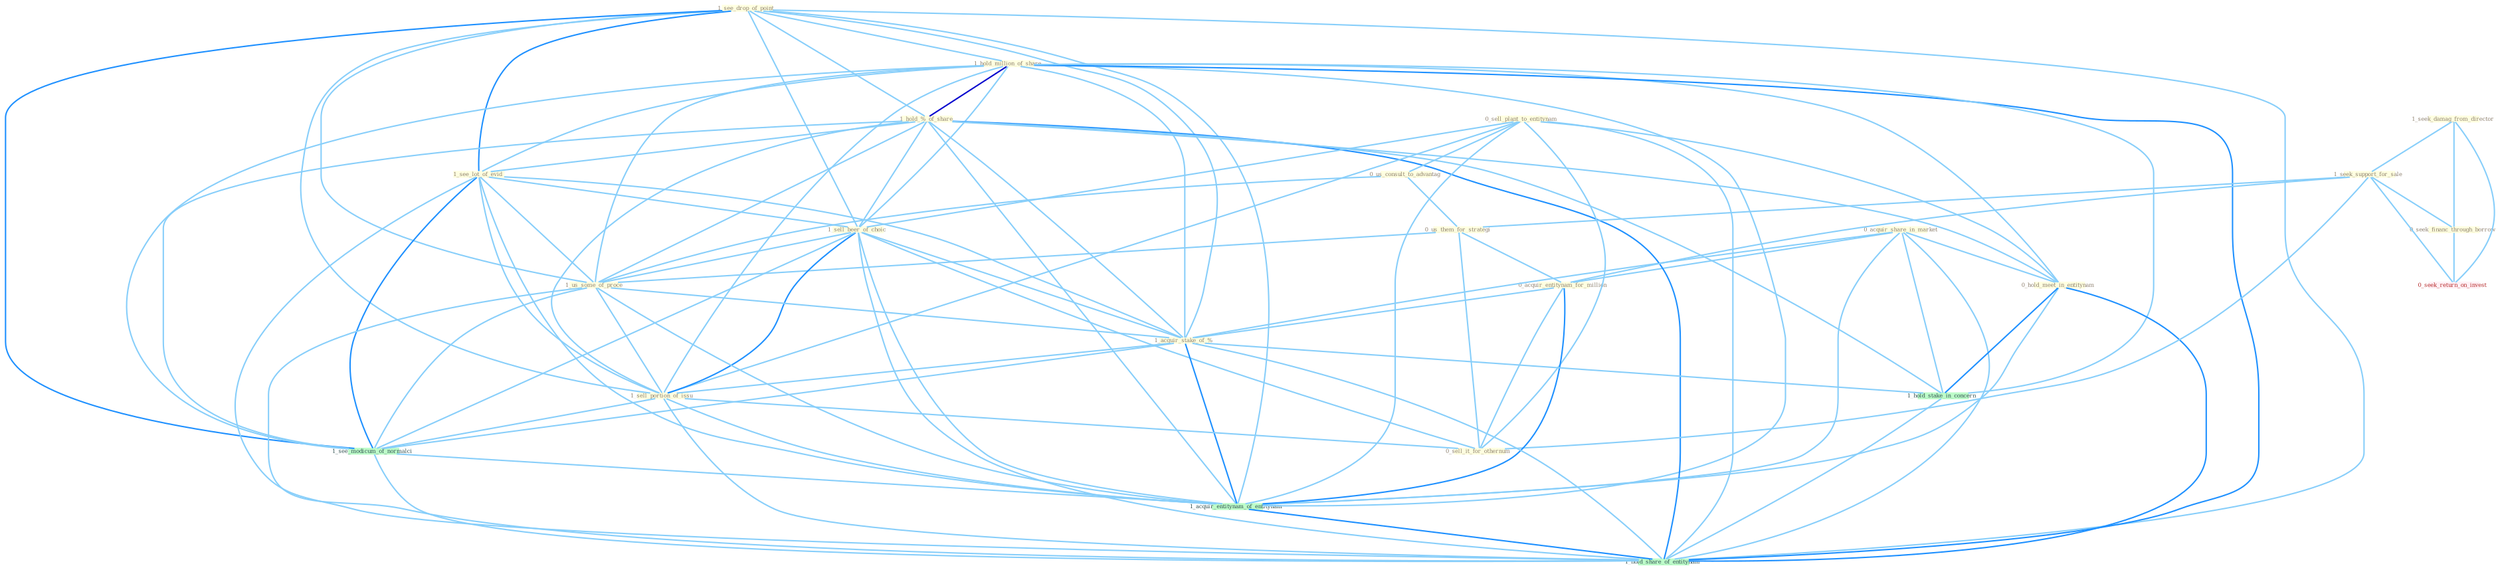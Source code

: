 Graph G{ 
    node
    [shape=polygon,style=filled,width=.5,height=.06,color="#BDFCC9",fixedsize=true,fontsize=4,
    fontcolor="#2f4f4f"];
    {node
    [color="#ffffe0", fontcolor="#8b7d6b"] "1_seek_damag_from_director " "1_see_drop_of_point " "0_acquir_share_in_market " "1_hold_million_of_share " "1_hold_%_of_share " "0_sell_plant_to_entitynam " "0_hold_meet_in_entitynam " "0_us_consult_to_advantag " "1_seek_support_for_sale " "0_us_them_for_strategi " "1_see_lot_of_evid " "0_acquir_entitynam_for_million " "1_sell_beer_of_choic " "1_us_some_of_proce " "1_acquir_stake_of_% " "0_seek_financ_through_borrow " "1_sell_portion_of_issu " "0_sell_it_for_othernum "}
{node [color="#fff0f5", fontcolor="#b22222"] "0_seek_return_on_invest "}
edge [color="#B0E2FF"];

	"1_seek_damag_from_director " -- "1_seek_support_for_sale " [w="1", color="#87cefa" ];
	"1_seek_damag_from_director " -- "0_seek_financ_through_borrow " [w="1", color="#87cefa" ];
	"1_seek_damag_from_director " -- "0_seek_return_on_invest " [w="1", color="#87cefa" ];
	"1_see_drop_of_point " -- "1_hold_million_of_share " [w="1", color="#87cefa" ];
	"1_see_drop_of_point " -- "1_hold_%_of_share " [w="1", color="#87cefa" ];
	"1_see_drop_of_point " -- "1_see_lot_of_evid " [w="2", color="#1e90ff" , len=0.8];
	"1_see_drop_of_point " -- "1_sell_beer_of_choic " [w="1", color="#87cefa" ];
	"1_see_drop_of_point " -- "1_us_some_of_proce " [w="1", color="#87cefa" ];
	"1_see_drop_of_point " -- "1_acquir_stake_of_% " [w="1", color="#87cefa" ];
	"1_see_drop_of_point " -- "1_sell_portion_of_issu " [w="1", color="#87cefa" ];
	"1_see_drop_of_point " -- "1_see_modicum_of_normalci " [w="2", color="#1e90ff" , len=0.8];
	"1_see_drop_of_point " -- "1_acquir_entitynam_of_entitynam " [w="1", color="#87cefa" ];
	"1_see_drop_of_point " -- "1_hold_share_of_entitynam " [w="1", color="#87cefa" ];
	"0_acquir_share_in_market " -- "0_hold_meet_in_entitynam " [w="1", color="#87cefa" ];
	"0_acquir_share_in_market " -- "0_acquir_entitynam_for_million " [w="1", color="#87cefa" ];
	"0_acquir_share_in_market " -- "1_acquir_stake_of_% " [w="1", color="#87cefa" ];
	"0_acquir_share_in_market " -- "1_hold_stake_in_concern " [w="1", color="#87cefa" ];
	"0_acquir_share_in_market " -- "1_acquir_entitynam_of_entitynam " [w="1", color="#87cefa" ];
	"0_acquir_share_in_market " -- "1_hold_share_of_entitynam " [w="1", color="#87cefa" ];
	"1_hold_million_of_share " -- "1_hold_%_of_share " [w="3", color="#0000cd" , len=0.6];
	"1_hold_million_of_share " -- "0_hold_meet_in_entitynam " [w="1", color="#87cefa" ];
	"1_hold_million_of_share " -- "1_see_lot_of_evid " [w="1", color="#87cefa" ];
	"1_hold_million_of_share " -- "1_sell_beer_of_choic " [w="1", color="#87cefa" ];
	"1_hold_million_of_share " -- "1_us_some_of_proce " [w="1", color="#87cefa" ];
	"1_hold_million_of_share " -- "1_acquir_stake_of_% " [w="1", color="#87cefa" ];
	"1_hold_million_of_share " -- "1_sell_portion_of_issu " [w="1", color="#87cefa" ];
	"1_hold_million_of_share " -- "1_hold_stake_in_concern " [w="1", color="#87cefa" ];
	"1_hold_million_of_share " -- "1_see_modicum_of_normalci " [w="1", color="#87cefa" ];
	"1_hold_million_of_share " -- "1_acquir_entitynam_of_entitynam " [w="1", color="#87cefa" ];
	"1_hold_million_of_share " -- "1_hold_share_of_entitynam " [w="2", color="#1e90ff" , len=0.8];
	"1_hold_%_of_share " -- "0_hold_meet_in_entitynam " [w="1", color="#87cefa" ];
	"1_hold_%_of_share " -- "1_see_lot_of_evid " [w="1", color="#87cefa" ];
	"1_hold_%_of_share " -- "1_sell_beer_of_choic " [w="1", color="#87cefa" ];
	"1_hold_%_of_share " -- "1_us_some_of_proce " [w="1", color="#87cefa" ];
	"1_hold_%_of_share " -- "1_acquir_stake_of_% " [w="1", color="#87cefa" ];
	"1_hold_%_of_share " -- "1_sell_portion_of_issu " [w="1", color="#87cefa" ];
	"1_hold_%_of_share " -- "1_hold_stake_in_concern " [w="1", color="#87cefa" ];
	"1_hold_%_of_share " -- "1_see_modicum_of_normalci " [w="1", color="#87cefa" ];
	"1_hold_%_of_share " -- "1_acquir_entitynam_of_entitynam " [w="1", color="#87cefa" ];
	"1_hold_%_of_share " -- "1_hold_share_of_entitynam " [w="2", color="#1e90ff" , len=0.8];
	"0_sell_plant_to_entitynam " -- "0_hold_meet_in_entitynam " [w="1", color="#87cefa" ];
	"0_sell_plant_to_entitynam " -- "0_us_consult_to_advantag " [w="1", color="#87cefa" ];
	"0_sell_plant_to_entitynam " -- "1_sell_beer_of_choic " [w="1", color="#87cefa" ];
	"0_sell_plant_to_entitynam " -- "1_sell_portion_of_issu " [w="1", color="#87cefa" ];
	"0_sell_plant_to_entitynam " -- "0_sell_it_for_othernum " [w="1", color="#87cefa" ];
	"0_sell_plant_to_entitynam " -- "1_acquir_entitynam_of_entitynam " [w="1", color="#87cefa" ];
	"0_sell_plant_to_entitynam " -- "1_hold_share_of_entitynam " [w="1", color="#87cefa" ];
	"0_hold_meet_in_entitynam " -- "1_hold_stake_in_concern " [w="2", color="#1e90ff" , len=0.8];
	"0_hold_meet_in_entitynam " -- "1_acquir_entitynam_of_entitynam " [w="1", color="#87cefa" ];
	"0_hold_meet_in_entitynam " -- "1_hold_share_of_entitynam " [w="2", color="#1e90ff" , len=0.8];
	"0_us_consult_to_advantag " -- "0_us_them_for_strategi " [w="1", color="#87cefa" ];
	"0_us_consult_to_advantag " -- "1_us_some_of_proce " [w="1", color="#87cefa" ];
	"1_seek_support_for_sale " -- "0_us_them_for_strategi " [w="1", color="#87cefa" ];
	"1_seek_support_for_sale " -- "0_acquir_entitynam_for_million " [w="1", color="#87cefa" ];
	"1_seek_support_for_sale " -- "0_seek_financ_through_borrow " [w="1", color="#87cefa" ];
	"1_seek_support_for_sale " -- "0_sell_it_for_othernum " [w="1", color="#87cefa" ];
	"1_seek_support_for_sale " -- "0_seek_return_on_invest " [w="1", color="#87cefa" ];
	"0_us_them_for_strategi " -- "0_acquir_entitynam_for_million " [w="1", color="#87cefa" ];
	"0_us_them_for_strategi " -- "1_us_some_of_proce " [w="1", color="#87cefa" ];
	"0_us_them_for_strategi " -- "0_sell_it_for_othernum " [w="1", color="#87cefa" ];
	"1_see_lot_of_evid " -- "1_sell_beer_of_choic " [w="1", color="#87cefa" ];
	"1_see_lot_of_evid " -- "1_us_some_of_proce " [w="1", color="#87cefa" ];
	"1_see_lot_of_evid " -- "1_acquir_stake_of_% " [w="1", color="#87cefa" ];
	"1_see_lot_of_evid " -- "1_sell_portion_of_issu " [w="1", color="#87cefa" ];
	"1_see_lot_of_evid " -- "1_see_modicum_of_normalci " [w="2", color="#1e90ff" , len=0.8];
	"1_see_lot_of_evid " -- "1_acquir_entitynam_of_entitynam " [w="1", color="#87cefa" ];
	"1_see_lot_of_evid " -- "1_hold_share_of_entitynam " [w="1", color="#87cefa" ];
	"0_acquir_entitynam_for_million " -- "1_acquir_stake_of_% " [w="1", color="#87cefa" ];
	"0_acquir_entitynam_for_million " -- "0_sell_it_for_othernum " [w="1", color="#87cefa" ];
	"0_acquir_entitynam_for_million " -- "1_acquir_entitynam_of_entitynam " [w="2", color="#1e90ff" , len=0.8];
	"1_sell_beer_of_choic " -- "1_us_some_of_proce " [w="1", color="#87cefa" ];
	"1_sell_beer_of_choic " -- "1_acquir_stake_of_% " [w="1", color="#87cefa" ];
	"1_sell_beer_of_choic " -- "1_sell_portion_of_issu " [w="2", color="#1e90ff" , len=0.8];
	"1_sell_beer_of_choic " -- "0_sell_it_for_othernum " [w="1", color="#87cefa" ];
	"1_sell_beer_of_choic " -- "1_see_modicum_of_normalci " [w="1", color="#87cefa" ];
	"1_sell_beer_of_choic " -- "1_acquir_entitynam_of_entitynam " [w="1", color="#87cefa" ];
	"1_sell_beer_of_choic " -- "1_hold_share_of_entitynam " [w="1", color="#87cefa" ];
	"1_us_some_of_proce " -- "1_acquir_stake_of_% " [w="1", color="#87cefa" ];
	"1_us_some_of_proce " -- "1_sell_portion_of_issu " [w="1", color="#87cefa" ];
	"1_us_some_of_proce " -- "1_see_modicum_of_normalci " [w="1", color="#87cefa" ];
	"1_us_some_of_proce " -- "1_acquir_entitynam_of_entitynam " [w="1", color="#87cefa" ];
	"1_us_some_of_proce " -- "1_hold_share_of_entitynam " [w="1", color="#87cefa" ];
	"1_acquir_stake_of_% " -- "1_sell_portion_of_issu " [w="1", color="#87cefa" ];
	"1_acquir_stake_of_% " -- "1_hold_stake_in_concern " [w="1", color="#87cefa" ];
	"1_acquir_stake_of_% " -- "1_see_modicum_of_normalci " [w="1", color="#87cefa" ];
	"1_acquir_stake_of_% " -- "1_acquir_entitynam_of_entitynam " [w="2", color="#1e90ff" , len=0.8];
	"1_acquir_stake_of_% " -- "1_hold_share_of_entitynam " [w="1", color="#87cefa" ];
	"0_seek_financ_through_borrow " -- "0_seek_return_on_invest " [w="1", color="#87cefa" ];
	"1_sell_portion_of_issu " -- "0_sell_it_for_othernum " [w="1", color="#87cefa" ];
	"1_sell_portion_of_issu " -- "1_see_modicum_of_normalci " [w="1", color="#87cefa" ];
	"1_sell_portion_of_issu " -- "1_acquir_entitynam_of_entitynam " [w="1", color="#87cefa" ];
	"1_sell_portion_of_issu " -- "1_hold_share_of_entitynam " [w="1", color="#87cefa" ];
	"1_hold_stake_in_concern " -- "1_hold_share_of_entitynam " [w="1", color="#87cefa" ];
	"1_see_modicum_of_normalci " -- "1_acquir_entitynam_of_entitynam " [w="1", color="#87cefa" ];
	"1_see_modicum_of_normalci " -- "1_hold_share_of_entitynam " [w="1", color="#87cefa" ];
	"1_acquir_entitynam_of_entitynam " -- "1_hold_share_of_entitynam " [w="2", color="#1e90ff" , len=0.8];
}